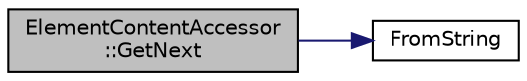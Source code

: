 digraph "ElementContentAccessor::GetNext"
{
  edge [fontname="Helvetica",fontsize="10",labelfontname="Helvetica",labelfontsize="10"];
  node [fontname="Helvetica",fontsize="10",shape=record];
  rankdir="LR";
  Node11 [label="ElementContentAccessor\l::GetNext",height=0.2,width=0.4,color="black", fillcolor="grey75", style="filled", fontcolor="black"];
  Node11 -> Node12 [color="midnightblue",fontsize="10",style="solid"];
  Node12 [label="FromString",height=0.2,width=0.4,color="black", fillcolor="white", style="filled",URL="$fbxcolladaiostream_8h.html#ad67888713b29fb4b369bdcbcf795a7e7"];
}
